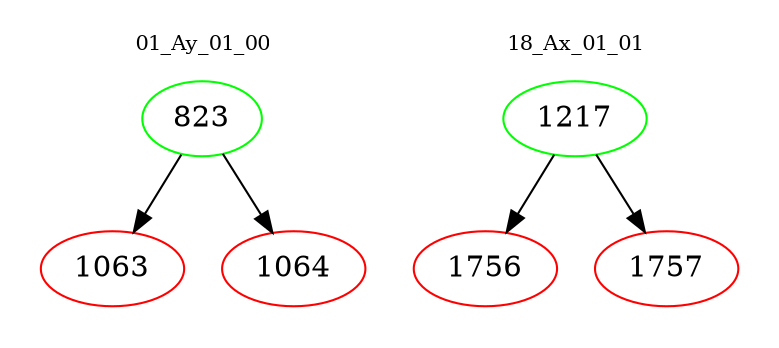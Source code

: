 digraph{
subgraph cluster_0 {
color = white
label = "01_Ay_01_00";
fontsize=10;
T0_823 [label="823", color="green"]
T0_823 -> T0_1063 [color="black"]
T0_1063 [label="1063", color="red"]
T0_823 -> T0_1064 [color="black"]
T0_1064 [label="1064", color="red"]
}
subgraph cluster_1 {
color = white
label = "18_Ax_01_01";
fontsize=10;
T1_1217 [label="1217", color="green"]
T1_1217 -> T1_1756 [color="black"]
T1_1756 [label="1756", color="red"]
T1_1217 -> T1_1757 [color="black"]
T1_1757 [label="1757", color="red"]
}
}
